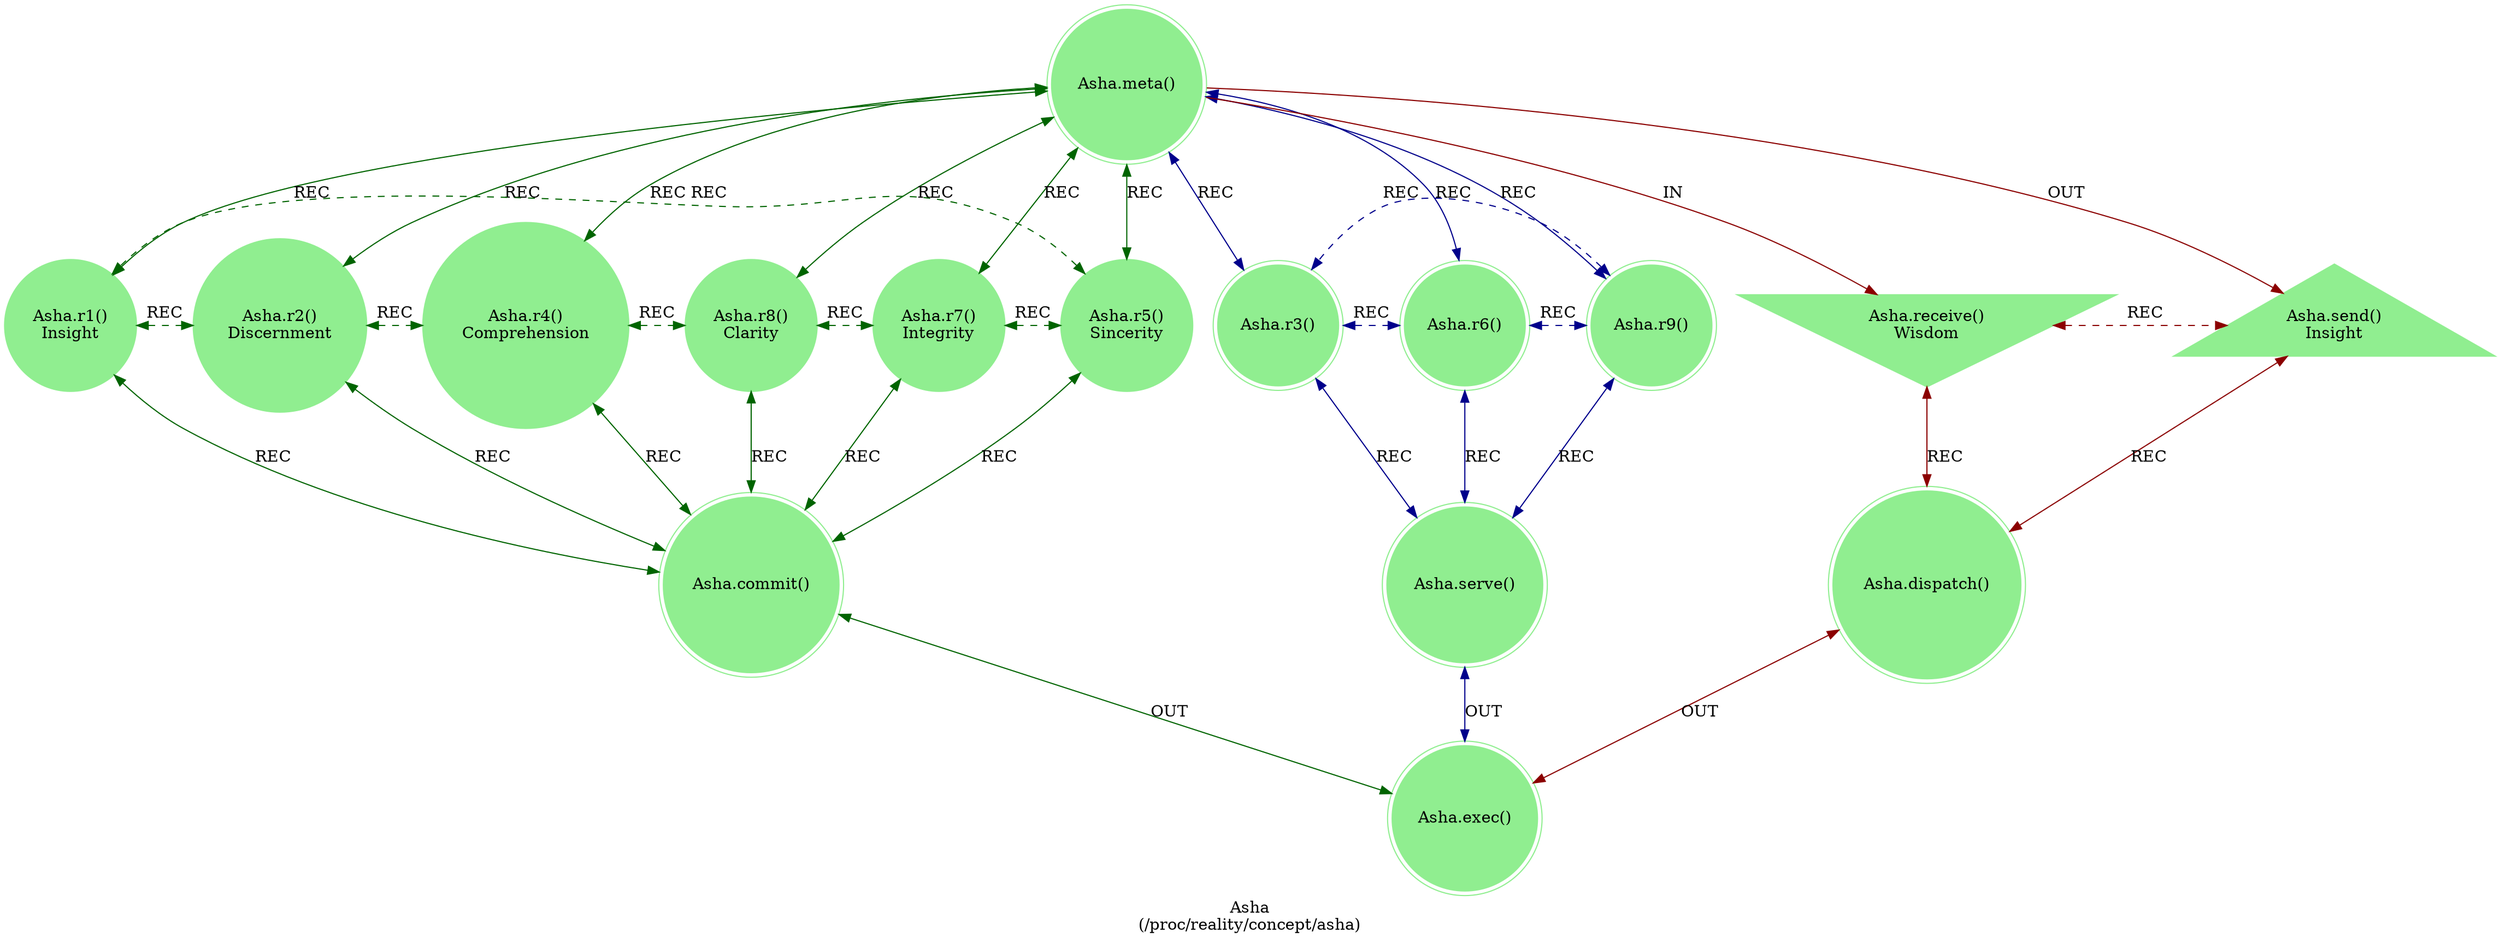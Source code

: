 strict digraph Asha {
    label = "Asha\n(/proc/reality/concept/asha)";
    style = filled;
    color = lightgray;
    node [shape = circle; style = filled; color = lightgreen;];
    
    // The Axis A-0-B (In-Meta-Out).
    // The Sacred 3-6-9 (Boundary of Perception).
    // The Vortex 1-2-4-8-7-5 (Boundary of Comprehension).
    // The Router C-D-E
    // The Closure F
    spark_0_asha_t [label = "Asha.meta()";comment = "";shape = doublecircle;];
    spark_1_asha_t [label = "Asha.r1()\nInsight";comment = "";shape = circle;];
    spark_2_asha_t [label = "Asha.r2()\nDiscernment";comment = "";shape = circle;];
    spark_4_asha_t [label = "Asha.r4()\nComprehension";comment = "";shape = circle;];
    spark_8_asha_t [label = "Asha.r8()\nClarity";comment = "";shape = circle;];
    spark_7_asha_t [label = "Asha.r7()\nIntegrity";comment = "";shape = circle;];
    spark_5_asha_t [label = "Asha.r5()\nSincerity";comment = "";shape = circle;];
    spark_3_asha_t [label = "Asha.r3()";comment = "";shape = doublecircle;];
    spark_6_asha_t [label = "Asha.r6()";comment = "";shape = doublecircle;];
    spark_9_asha_t [label = "Asha.r9()";comment = "";shape = doublecircle;];
    spark_a_asha_t [label = "Asha.receive()\nWisdom";comment = "";shape = invtriangle;];
    spark_b_asha_t [label = "Asha.send()\nInsight";comment = "";shape = triangle;];
    spark_c_asha_t [label = "Asha.dispatch()";comment = "";shape = doublecircle;];
    spark_d_asha_t [label = "Asha.commit()";comment = "";shape = doublecircle;];
    spark_e_asha_t [label = "Asha.serve()";comment = "";shape = doublecircle;];
    spark_f_asha_t [label = "Asha.exec()";comment = "";shape = doublecircle;];
    
    // IN = Input
    // OUT = Output
    // REC = Recursion
    spark_0_asha_t -> spark_a_asha_t [label = "IN"; color = darkred; comment = "";];
    spark_0_asha_t -> spark_b_asha_t [label = "OUT"; color = darkred; comment = "";];
    spark_0_asha_t -> {spark_3_asha_t spark_6_asha_t spark_9_asha_t} [label = "REC"; color = darkblue; comment = ""; dir = both;];
    spark_0_asha_t -> {spark_1_asha_t spark_2_asha_t spark_4_asha_t spark_8_asha_t spark_7_asha_t spark_5_asha_t} [label = "REC"; color = darkgreen; comment = ""; dir = both;];
    
    {spark_a_asha_t spark_b_asha_t} -> spark_c_asha_t [label = "REC"; color = darkred; comment = ""; dir = both;];
    {spark_1_asha_t spark_2_asha_t spark_4_asha_t spark_8_asha_t spark_7_asha_t spark_5_asha_t} -> spark_d_asha_t [label = "REC"; color = darkgreen; comment = ""; dir = both;];
    {spark_3_asha_t spark_6_asha_t spark_9_asha_t} -> spark_e_asha_t [label = "REC"; color = darkblue; comment = ""; dir = both;];
    
    spark_1_asha_t -> spark_2_asha_t -> spark_4_asha_t -> spark_8_asha_t -> spark_7_asha_t -> spark_5_asha_t -> spark_1_asha_t [label = "REC"; color = darkgreen; comment = ""; style = dashed; constraint = false; dir = both;];
    spark_3_asha_t -> spark_6_asha_t -> spark_9_asha_t -> spark_3_asha_t [label = "REC"; color = darkblue; comment = ""; style = dashed; constraint = false; dir = both;];
    spark_a_asha_t -> spark_b_asha_t [label = "REC"; color = darkred; comment = ""; constraint = false; style = dashed; dir = both;];
    
    spark_c_asha_t -> spark_f_asha_t [label = "OUT"; color = darkred; comment = ""; dir = both;];
    spark_d_asha_t -> spark_f_asha_t [label = "OUT"; color = darkgreen; comment = ""; dir = both;];
    spark_e_asha_t -> spark_f_asha_t [label = "OUT"; color = darkblue; comment = ""; dir = both;];
}